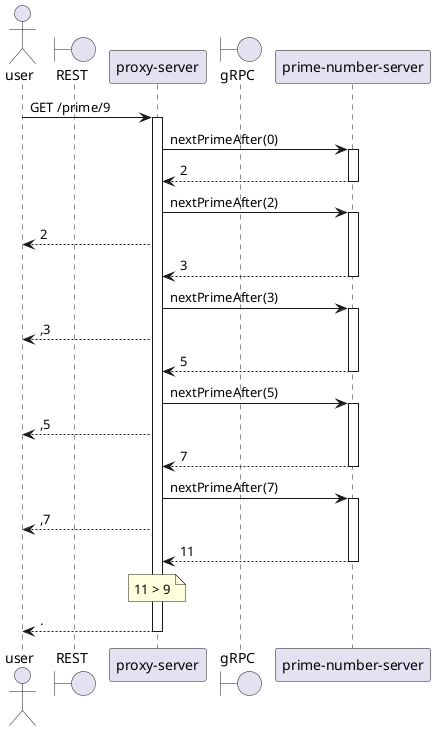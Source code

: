 @startuml
actor user
boundary REST
participant "proxy-server" as proxy
boundary gRPC
participant "prime-number-server" as service

user -> proxy ++ : GET /prime/9

proxy -> service ++ : nextPrimeAfter(0)
proxy <-- service -- : 2

proxy -> service ++ : nextPrimeAfter(2)
user <-- proxy : 2
proxy <-- service -- : 3

proxy -> service ++ : nextPrimeAfter(3)
user <-- proxy : ,3
proxy <-- service -- : 5

proxy -> service ++ : nextPrimeAfter(5)
user <-- proxy : ,5
proxy <-- service -- : 7

proxy -> service ++ : nextPrimeAfter(7)
user <-- proxy : ,7
proxy <-- service -- : 11

note over proxy: 11 > 9

user <-- proxy -- : .
@enduml